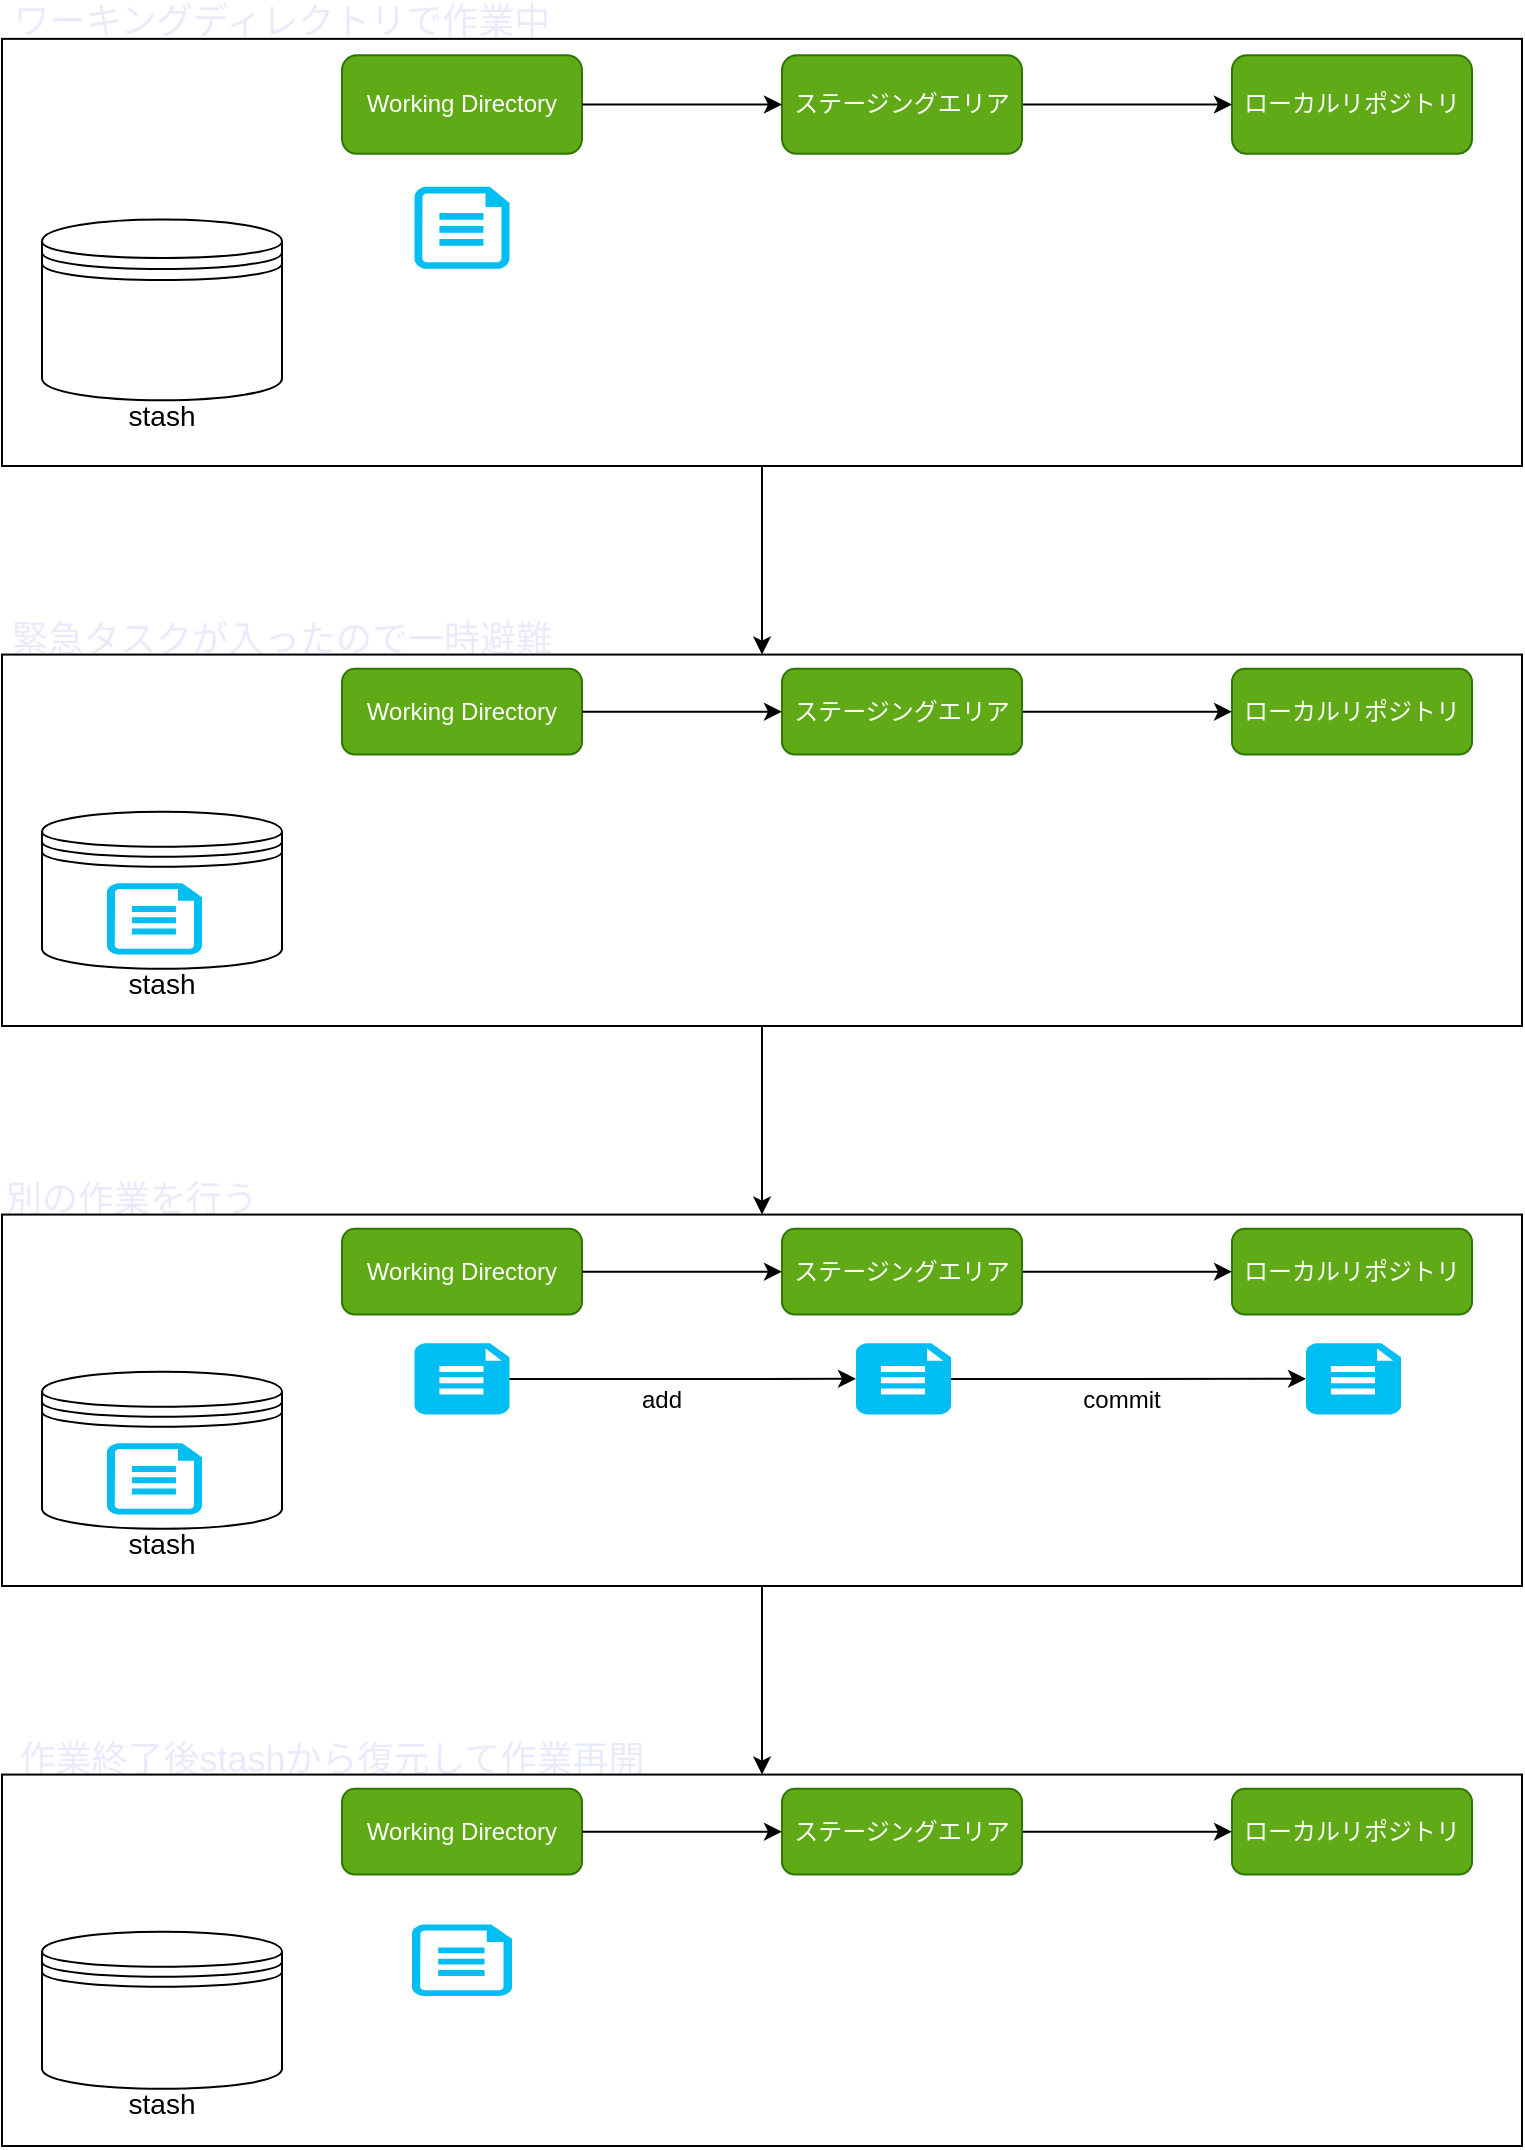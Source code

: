 <mxfile version="14.2.4" type="embed">
    <diagram id="HFOYzEDSNcWWhV1XrvYz" name="ページ1">
        <mxGraphModel dx="1058" dy="2879" grid="1" gridSize="10" guides="1" tooltips="1" connect="1" arrows="1" fold="1" page="1" pageScale="1" pageWidth="850" pageHeight="1100" math="0" shadow="0">
            <root>
                <mxCell id="0"/>
                <mxCell id="1" parent="0"/>
                <mxCell id="mzDGulk_Ein1FyPoWMVL-89" value="" style="group" parent="1" vertex="1" connectable="0">
                    <mxGeometry x="40" y="-1880" width="760" height="200" as="geometry"/>
                </mxCell>
                <mxCell id="mzDGulk_Ein1FyPoWMVL-51" value="&lt;font style=&quot;font-size: 18px&quot; color=&quot;#e9ebfc&quot;&gt;緊急タスクが入ったので一時避難&lt;/font&gt;" style="text;html=1;strokeColor=none;fillColor=none;align=center;verticalAlign=middle;whiteSpace=wrap;rounded=0;" parent="mzDGulk_Ein1FyPoWMVL-89" vertex="1">
                    <mxGeometry width="280" height="14.286" as="geometry"/>
                </mxCell>
                <mxCell id="mzDGulk_Ein1FyPoWMVL-42" value="" style="rounded=0;whiteSpace=wrap;html=1;" parent="mzDGulk_Ein1FyPoWMVL-89" vertex="1">
                    <mxGeometry y="14.286" width="760" height="185.714" as="geometry"/>
                </mxCell>
                <mxCell id="mzDGulk_Ein1FyPoWMVL-43" value="Working Directory" style="rounded=1;whiteSpace=wrap;html=1;fillColor=#60a917;strokeColor=#2D7600;fontColor=#ffffff;" parent="mzDGulk_Ein1FyPoWMVL-89" vertex="1">
                    <mxGeometry x="170" y="21.429" width="120" height="42.857" as="geometry"/>
                </mxCell>
                <mxCell id="mzDGulk_Ein1FyPoWMVL-44" value="ローカルリポジトリ" style="rounded=1;whiteSpace=wrap;html=1;fillColor=#60a917;strokeColor=#2D7600;fontColor=#ffffff;" parent="mzDGulk_Ein1FyPoWMVL-89" vertex="1">
                    <mxGeometry x="615" y="21.429" width="120" height="42.857" as="geometry"/>
                </mxCell>
                <mxCell id="mzDGulk_Ein1FyPoWMVL-45" style="edgeStyle=orthogonalEdgeStyle;rounded=0;orthogonalLoop=1;jettySize=auto;html=1;entryX=0;entryY=0.5;entryDx=0;entryDy=0;" parent="mzDGulk_Ein1FyPoWMVL-89" source="mzDGulk_Ein1FyPoWMVL-46" target="mzDGulk_Ein1FyPoWMVL-44" edge="1">
                    <mxGeometry y="14.286" as="geometry"/>
                </mxCell>
                <mxCell id="mzDGulk_Ein1FyPoWMVL-46" value="ステージングエリア" style="rounded=1;whiteSpace=wrap;html=1;fillColor=#60a917;strokeColor=#2D7600;fontColor=#ffffff;" parent="mzDGulk_Ein1FyPoWMVL-89" vertex="1">
                    <mxGeometry x="390" y="21.429" width="120" height="42.857" as="geometry"/>
                </mxCell>
                <mxCell id="mzDGulk_Ein1FyPoWMVL-47" style="edgeStyle=orthogonalEdgeStyle;rounded=0;orthogonalLoop=1;jettySize=auto;html=1;entryX=0;entryY=0.5;entryDx=0;entryDy=0;" parent="mzDGulk_Ein1FyPoWMVL-89" source="mzDGulk_Ein1FyPoWMVL-43" target="mzDGulk_Ein1FyPoWMVL-46" edge="1">
                    <mxGeometry y="14.286" as="geometry"/>
                </mxCell>
                <mxCell id="mzDGulk_Ein1FyPoWMVL-48" value="" style="shape=datastore;whiteSpace=wrap;html=1;" parent="mzDGulk_Ein1FyPoWMVL-89" vertex="1">
                    <mxGeometry x="20" y="92.857" width="120" height="78.571" as="geometry"/>
                </mxCell>
                <mxCell id="mzDGulk_Ein1FyPoWMVL-50" value="" style="verticalLabelPosition=bottom;html=1;verticalAlign=top;align=center;strokeColor=none;fillColor=#00BEF2;shape=mxgraph.azure.cloud_services_configuration_file;pointerEvents=1;" parent="mzDGulk_Ein1FyPoWMVL-89" vertex="1">
                    <mxGeometry x="52.5" y="128.571" width="47.5" height="35.714" as="geometry"/>
                </mxCell>
                <mxCell id="mzDGulk_Ein1FyPoWMVL-55" value="&lt;font style=&quot;font-size: 14px&quot;&gt;stash&lt;/font&gt;" style="text;html=1;strokeColor=none;fillColor=none;align=center;verticalAlign=middle;whiteSpace=wrap;rounded=0;" parent="mzDGulk_Ein1FyPoWMVL-89" vertex="1">
                    <mxGeometry x="60" y="171.429" width="40" height="14.286" as="geometry"/>
                </mxCell>
                <mxCell id="mzDGulk_Ein1FyPoWMVL-91" value="" style="group" parent="1" vertex="1" connectable="0">
                    <mxGeometry x="40" y="-1600" width="760" height="200" as="geometry"/>
                </mxCell>
                <mxCell id="mzDGulk_Ein1FyPoWMVL-68" value="&lt;span style=&quot;font-size: 18px&quot;&gt;&lt;font color=&quot;#e9ebfc&quot;&gt;別の作業を行う&lt;/font&gt;&lt;/span&gt;" style="text;html=1;strokeColor=none;fillColor=none;align=left;verticalAlign=middle;whiteSpace=wrap;rounded=0;" parent="mzDGulk_Ein1FyPoWMVL-91" vertex="1">
                    <mxGeometry width="280" height="14.286" as="geometry"/>
                </mxCell>
                <mxCell id="mzDGulk_Ein1FyPoWMVL-58" value="" style="rounded=0;whiteSpace=wrap;html=1;" parent="mzDGulk_Ein1FyPoWMVL-91" vertex="1">
                    <mxGeometry y="14.286" width="760" height="185.714" as="geometry"/>
                </mxCell>
                <mxCell id="mzDGulk_Ein1FyPoWMVL-59" value="Working Directory" style="rounded=1;whiteSpace=wrap;html=1;fillColor=#60a917;strokeColor=#2D7600;fontColor=#ffffff;" parent="mzDGulk_Ein1FyPoWMVL-91" vertex="1">
                    <mxGeometry x="170" y="21.429" width="120" height="42.857" as="geometry"/>
                </mxCell>
                <mxCell id="mzDGulk_Ein1FyPoWMVL-60" value="ローカルリポジトリ" style="rounded=1;whiteSpace=wrap;html=1;fillColor=#60a917;strokeColor=#2D7600;fontColor=#ffffff;" parent="mzDGulk_Ein1FyPoWMVL-91" vertex="1">
                    <mxGeometry x="615" y="21.429" width="120" height="42.857" as="geometry"/>
                </mxCell>
                <mxCell id="mzDGulk_Ein1FyPoWMVL-61" style="edgeStyle=orthogonalEdgeStyle;rounded=0;orthogonalLoop=1;jettySize=auto;html=1;entryX=0;entryY=0.5;entryDx=0;entryDy=0;" parent="mzDGulk_Ein1FyPoWMVL-91" source="mzDGulk_Ein1FyPoWMVL-62" target="mzDGulk_Ein1FyPoWMVL-60" edge="1">
                    <mxGeometry y="14.286" as="geometry"/>
                </mxCell>
                <mxCell id="mzDGulk_Ein1FyPoWMVL-62" value="ステージングエリア" style="rounded=1;whiteSpace=wrap;html=1;fillColor=#60a917;strokeColor=#2D7600;fontColor=#ffffff;" parent="mzDGulk_Ein1FyPoWMVL-91" vertex="1">
                    <mxGeometry x="390" y="21.429" width="120" height="42.857" as="geometry"/>
                </mxCell>
                <mxCell id="mzDGulk_Ein1FyPoWMVL-63" style="edgeStyle=orthogonalEdgeStyle;rounded=0;orthogonalLoop=1;jettySize=auto;html=1;entryX=0;entryY=0.5;entryDx=0;entryDy=0;" parent="mzDGulk_Ein1FyPoWMVL-91" source="mzDGulk_Ein1FyPoWMVL-59" target="mzDGulk_Ein1FyPoWMVL-62" edge="1">
                    <mxGeometry y="14.286" as="geometry"/>
                </mxCell>
                <mxCell id="mzDGulk_Ein1FyPoWMVL-64" value="" style="shape=datastore;whiteSpace=wrap;html=1;" parent="mzDGulk_Ein1FyPoWMVL-91" vertex="1">
                    <mxGeometry x="20" y="92.857" width="120" height="78.571" as="geometry"/>
                </mxCell>
                <mxCell id="mzDGulk_Ein1FyPoWMVL-65" value="" style="verticalLabelPosition=bottom;html=1;verticalAlign=top;align=center;strokeColor=none;fillColor=#00BEF2;shape=mxgraph.azure.cloud_services_configuration_file;pointerEvents=1;" parent="mzDGulk_Ein1FyPoWMVL-91" vertex="1">
                    <mxGeometry x="52.5" y="128.571" width="47.5" height="35.714" as="geometry"/>
                </mxCell>
                <mxCell id="mzDGulk_Ein1FyPoWMVL-66" value="&lt;font style=&quot;font-size: 14px&quot;&gt;stash&lt;/font&gt;" style="text;html=1;strokeColor=none;fillColor=none;align=center;verticalAlign=middle;whiteSpace=wrap;rounded=0;" parent="mzDGulk_Ein1FyPoWMVL-91" vertex="1">
                    <mxGeometry x="60" y="171.429" width="40" height="14.286" as="geometry"/>
                </mxCell>
                <mxCell id="mzDGulk_Ein1FyPoWMVL-69" value="&lt;span style=&quot;color: rgba(0 , 0 , 0 , 0) ; font-family: monospace ; font-size: 0px&quot;&gt;%3CmxGraphModel%3E%3Croot%3E%3CmxCell%20id%3D%220%22%2F%3E%3CmxCell%20id%3D%221%22%20parent%3D%220%22%2F%3E%3CmxCell%20id%3D%222%22%20value%3D%22%22%20style%3D%22group%22%20vertex%3D%221%22%20connectable%3D%220%22%20parent%3D%221%22%3E%3CmxGeometry%20x%3D%2240%22%20y%3D%22800%22%20width%3D%22760%22%20height%3D%22260%22%20as%3D%22geometry%22%2F%3E%3C%2FmxCell%3E%3CmxCell%20id%3D%223%22%20value%3D%22%22%20style%3D%22rounded%3D0%3BwhiteSpace%3Dwrap%3Bhtml%3D1%3B%22%20vertex%3D%221%22%20parent%3D%222%22%3E%3CmxGeometry%20width%3D%22760%22%20height%3D%22260%22%20as%3D%22geometry%22%2F%3E%3C%2FmxCell%3E%3CmxCell%20id%3D%224%22%20value%3D%22Working%20Directory%22%20style%3D%22rounded%3D1%3BwhiteSpace%3Dwrap%3Bhtml%3D1%3BfillColor%3D%2360a917%3BstrokeColor%3D%232D7600%3BfontColor%3D%23ffffff%3B%22%20vertex%3D%221%22%20parent%3D%222%22%3E%3CmxGeometry%20x%3D%22170%22%20y%3D%2210%22%20width%3D%22120%22%20height%3D%2260%22%20as%3D%22geometry%22%2F%3E%3C%2FmxCell%3E%3CmxCell%20id%3D%225%22%20value%3D%22%E3%83%AD%E3%83%BC%E3%82%AB%E3%83%AB%E3%83%AA%E3%83%9D%E3%82%B8%E3%83%88%E3%83%AA%22%20style%3D%22rounded%3D1%3BwhiteSpace%3Dwrap%3Bhtml%3D1%3BfillColor%3D%2360a917%3BstrokeColor%3D%232D7600%3BfontColor%3D%23ffffff%3B%22%20vertex%3D%221%22%20parent%3D%222%22%3E%3CmxGeometry%20x%3D%22615%22%20y%3D%2210%22%20width%3D%22120%22%20height%3D%2260%22%20as%3D%22geometry%22%2F%3E%3C%2FmxCell%3E%3CmxCell%20id%3D%226%22%20style%3D%22edgeStyle%3DorthogonalEdgeStyle%3Brounded%3D0%3BorthogonalLoop%3D1%3BjettySize%3Dauto%3Bhtml%3D1%3BentryX%3D0%3BentryY%3D0.5%3BentryDx%3D0%3BentryDy%3D0%3B%22%20edge%3D%221%22%20parent%3D%222%22%20source%3D%227%22%20target%3D%225%22%3E%3CmxGeometry%20as%3D%22geometry%22%2F%3E%3C%2FmxCell%3E%3CmxCell%20id%3D%227%22%20value%3D%22%E3%82%B9%E3%83%86%E3%83%BC%E3%82%B8%E3%83%B3%E3%82%B0%E3%82%A8%E3%83%AA%E3%82%A2%22%20style%3D%22rounded%3D1%3BwhiteSpace%3Dwrap%3Bhtml%3D1%3BfillColor%3D%2360a917%3BstrokeColor%3D%232D7600%3BfontColor%3D%23ffffff%3B%22%20vertex%3D%221%22%20parent%3D%222%22%3E%3CmxGeometry%20x%3D%22390%22%20y%3D%2210%22%20width%3D%22120%22%20height%3D%2260%22%20as%3D%22geometry%22%2F%3E%3C%2FmxCell%3E%3CmxCell%20id%3D%228%22%20style%3D%22edgeStyle%3DorthogonalEdgeStyle%3Brounded%3D0%3BorthogonalLoop%3D1%3BjettySize%3Dauto%3Bhtml%3D1%3BentryX%3D0%3BentryY%3D0.5%3BentryDx%3D0%3BentryDy%3D0%3B%22%20edge%3D%221%22%20parent%3D%222%22%20source%3D%224%22%20target%3D%227%22%3E%3CmxGeometry%20as%3D%22geometry%22%2F%3E%3C%2FmxCell%3E%3CmxCell%20id%3D%229%22%20value%3D%22%22%20style%3D%22shape%3Ddatastore%3BwhiteSpace%3Dwrap%3Bhtml%3D1%3B%22%20vertex%3D%221%22%20parent%3D%222%22%3E%3CmxGeometry%20x%3D%2220%22%20y%3D%22110%22%20width%3D%22120%22%20height%3D%22110%22%20as%3D%22geometry%22%2F%3E%3C%2FmxCell%3E%3CmxCell%20id%3D%2210%22%20value%3D%22%22%20style%3D%22verticalLabelPosition%3Dbottom%3Bhtml%3D1%3BverticalAlign%3Dtop%3Balign%3Dcenter%3BstrokeColor%3Dnone%3BfillColor%3D%2300BEF2%3Bshape%3Dmxgraph.azure.cloud_services_configuration_file%3BpointerEvents%3D1%3B%22%20vertex%3D%221%22%20parent%3D%222%22%3E%3CmxGeometry%20x%3D%2252.5%22%20y%3D%22160%22%20width%3D%2247.5%22%20height%3D%2250%22%20as%3D%22geometry%22%2F%3E%3C%2FmxCell%3E%3CmxCell%20id%3D%2211%22%20value%3D%22%26lt%3Bfont%20style%3D%26quot%3Bfont-size%3A%2014px%26quot%3B%26gt%3Bstash%26lt%3B%2Ffont%26gt%3B%22%20style%3D%22text%3Bhtml%3D1%3BstrokeColor%3Dnone%3BfillColor%3Dnone%3Balign%3Dcenter%3BverticalAlign%3Dmiddle%3BwhiteSpace%3Dwrap%3Brounded%3D0%3B%22%20vertex%3D%221%22%20parent%3D%222%22%3E%3CmxGeometry%20x%3D%2260%22%20y%3D%22220%22%20width%3D%2240%22%20height%3D%2220%22%20as%3D%22geometry%22%2F%3E%3C%2FmxCell%3E%3CmxCell%20id%3D%2212%22%20value%3D%22%22%20style%3D%22verticalLabelPosition%3Dbottom%3Bhtml%3D1%3BverticalAlign%3Dtop%3Balign%3Dcenter%3BstrokeColor%3Dnone%3BfillColor%3D%2300BEF2%3Bshape%3Dmxgraph.azure.file_2%3BpointerEvents%3D1%3B%22%20vertex%3D%221%22%20parent%3D%222%22%3E%3CmxGeometry%20x%3D%22207%22%20y%3D%2290%22%20width%3D%2247.5%22%20height%3D%2250%22%20as%3D%22geometry%22%2F%3E%3C%2FmxCell%3E%3C%2Froot%3E%3C%2FmxGraphModel%3E&lt;/span&gt;" style="verticalLabelPosition=bottom;html=1;verticalAlign=top;align=center;strokeColor=none;fillColor=#00BEF2;shape=mxgraph.azure.file_2;pointerEvents=1;" parent="mzDGulk_Ein1FyPoWMVL-91" vertex="1">
                    <mxGeometry x="206.25" y="78.571" width="47.5" height="35.714" as="geometry"/>
                </mxCell>
                <mxCell id="mzDGulk_Ein1FyPoWMVL-82" value="" style="verticalLabelPosition=bottom;html=1;verticalAlign=top;align=center;strokeColor=none;fillColor=#00BEF2;shape=mxgraph.azure.file_2;pointerEvents=1;" parent="mzDGulk_Ein1FyPoWMVL-91" vertex="1">
                    <mxGeometry x="427" y="78.571" width="47.5" height="35.714" as="geometry"/>
                </mxCell>
                <mxCell id="mzDGulk_Ein1FyPoWMVL-84" style="edgeStyle=orthogonalEdgeStyle;rounded=0;orthogonalLoop=1;jettySize=auto;html=1;entryX=0;entryY=0.5;entryDx=0;entryDy=0;entryPerimeter=0;" parent="mzDGulk_Ein1FyPoWMVL-91" source="mzDGulk_Ein1FyPoWMVL-69" target="mzDGulk_Ein1FyPoWMVL-82" edge="1">
                    <mxGeometry y="14.286" as="geometry"/>
                </mxCell>
                <mxCell id="mzDGulk_Ein1FyPoWMVL-83" value="" style="verticalLabelPosition=bottom;html=1;verticalAlign=top;align=center;strokeColor=none;fillColor=#00BEF2;shape=mxgraph.azure.file_2;pointerEvents=1;" parent="mzDGulk_Ein1FyPoWMVL-91" vertex="1">
                    <mxGeometry x="652" y="78.571" width="47.5" height="35.714" as="geometry"/>
                </mxCell>
                <mxCell id="mzDGulk_Ein1FyPoWMVL-85" style="edgeStyle=orthogonalEdgeStyle;rounded=0;orthogonalLoop=1;jettySize=auto;html=1;entryX=0;entryY=0.5;entryDx=0;entryDy=0;entryPerimeter=0;" parent="mzDGulk_Ein1FyPoWMVL-91" source="mzDGulk_Ein1FyPoWMVL-82" target="mzDGulk_Ein1FyPoWMVL-83" edge="1">
                    <mxGeometry y="14.286" as="geometry"/>
                </mxCell>
                <mxCell id="mzDGulk_Ein1FyPoWMVL-86" value="add" style="text;html=1;strokeColor=none;fillColor=none;align=center;verticalAlign=middle;whiteSpace=wrap;rounded=0;" parent="mzDGulk_Ein1FyPoWMVL-91" vertex="1">
                    <mxGeometry x="310" y="100" width="40" height="14.286" as="geometry"/>
                </mxCell>
                <mxCell id="mzDGulk_Ein1FyPoWMVL-87" value="commit" style="text;html=1;strokeColor=none;fillColor=none;align=center;verticalAlign=middle;whiteSpace=wrap;rounded=0;" parent="mzDGulk_Ein1FyPoWMVL-91" vertex="1">
                    <mxGeometry x="540" y="100" width="40" height="14.286" as="geometry"/>
                </mxCell>
                <mxCell id="mzDGulk_Ein1FyPoWMVL-93" value="" style="group" parent="1" vertex="1" connectable="0">
                    <mxGeometry x="40" y="-1320" width="760" height="200" as="geometry"/>
                </mxCell>
                <mxCell id="mzDGulk_Ein1FyPoWMVL-94" value="&lt;span style=&quot;font-size: 18px&quot;&gt;&lt;font color=&quot;#e9ebfc&quot;&gt;作業終了後stashから復元して作業再開&lt;/font&gt;&lt;/span&gt;" style="text;html=1;strokeColor=none;fillColor=none;align=center;verticalAlign=middle;whiteSpace=wrap;rounded=0;" parent="mzDGulk_Ein1FyPoWMVL-93" vertex="1">
                    <mxGeometry width="330" height="14.29" as="geometry"/>
                </mxCell>
                <mxCell id="mzDGulk_Ein1FyPoWMVL-95" value="" style="rounded=0;whiteSpace=wrap;html=1;" parent="mzDGulk_Ein1FyPoWMVL-93" vertex="1">
                    <mxGeometry y="14.286" width="760" height="185.714" as="geometry"/>
                </mxCell>
                <mxCell id="mzDGulk_Ein1FyPoWMVL-96" value="Working Directory" style="rounded=1;whiteSpace=wrap;html=1;fillColor=#60a917;strokeColor=#2D7600;fontColor=#ffffff;" parent="mzDGulk_Ein1FyPoWMVL-93" vertex="1">
                    <mxGeometry x="170" y="21.429" width="120" height="42.857" as="geometry"/>
                </mxCell>
                <mxCell id="mzDGulk_Ein1FyPoWMVL-97" value="ローカルリポジトリ" style="rounded=1;whiteSpace=wrap;html=1;fillColor=#60a917;strokeColor=#2D7600;fontColor=#ffffff;" parent="mzDGulk_Ein1FyPoWMVL-93" vertex="1">
                    <mxGeometry x="615" y="21.429" width="120" height="42.857" as="geometry"/>
                </mxCell>
                <mxCell id="mzDGulk_Ein1FyPoWMVL-98" style="edgeStyle=orthogonalEdgeStyle;rounded=0;orthogonalLoop=1;jettySize=auto;html=1;entryX=0;entryY=0.5;entryDx=0;entryDy=0;" parent="mzDGulk_Ein1FyPoWMVL-93" source="mzDGulk_Ein1FyPoWMVL-99" target="mzDGulk_Ein1FyPoWMVL-97" edge="1">
                    <mxGeometry y="14.286" as="geometry"/>
                </mxCell>
                <mxCell id="mzDGulk_Ein1FyPoWMVL-99" value="ステージングエリア" style="rounded=1;whiteSpace=wrap;html=1;fillColor=#60a917;strokeColor=#2D7600;fontColor=#ffffff;" parent="mzDGulk_Ein1FyPoWMVL-93" vertex="1">
                    <mxGeometry x="390" y="21.429" width="120" height="42.857" as="geometry"/>
                </mxCell>
                <mxCell id="mzDGulk_Ein1FyPoWMVL-100" style="edgeStyle=orthogonalEdgeStyle;rounded=0;orthogonalLoop=1;jettySize=auto;html=1;entryX=0;entryY=0.5;entryDx=0;entryDy=0;" parent="mzDGulk_Ein1FyPoWMVL-93" source="mzDGulk_Ein1FyPoWMVL-96" target="mzDGulk_Ein1FyPoWMVL-99" edge="1">
                    <mxGeometry y="14.286" as="geometry"/>
                </mxCell>
                <mxCell id="mzDGulk_Ein1FyPoWMVL-101" value="" style="shape=datastore;whiteSpace=wrap;html=1;" parent="mzDGulk_Ein1FyPoWMVL-93" vertex="1">
                    <mxGeometry x="20" y="92.857" width="120" height="78.571" as="geometry"/>
                </mxCell>
                <mxCell id="mzDGulk_Ein1FyPoWMVL-102" value="" style="verticalLabelPosition=bottom;html=1;verticalAlign=top;align=center;strokeColor=none;fillColor=#00BEF2;shape=mxgraph.azure.cloud_services_configuration_file;pointerEvents=1;" parent="mzDGulk_Ein1FyPoWMVL-93" vertex="1">
                    <mxGeometry x="205" y="89.29" width="50" height="35.71" as="geometry"/>
                </mxCell>
                <mxCell id="mzDGulk_Ein1FyPoWMVL-103" value="&lt;font style=&quot;font-size: 14px&quot;&gt;stash&lt;/font&gt;" style="text;html=1;strokeColor=none;fillColor=none;align=center;verticalAlign=middle;whiteSpace=wrap;rounded=0;" parent="mzDGulk_Ein1FyPoWMVL-93" vertex="1">
                    <mxGeometry x="60" y="171.429" width="40" height="14.286" as="geometry"/>
                </mxCell>
                <mxCell id="mzDGulk_Ein1FyPoWMVL-106" style="edgeStyle=orthogonalEdgeStyle;rounded=0;orthogonalLoop=1;jettySize=auto;html=1;entryX=0.5;entryY=0;entryDx=0;entryDy=0;" parent="1" source="mzDGulk_Ein1FyPoWMVL-36" target="mzDGulk_Ein1FyPoWMVL-42" edge="1">
                    <mxGeometry relative="1" as="geometry"/>
                </mxCell>
                <mxCell id="mzDGulk_Ein1FyPoWMVL-108" style="edgeStyle=orthogonalEdgeStyle;rounded=0;orthogonalLoop=1;jettySize=auto;html=1;entryX=0.5;entryY=0;entryDx=0;entryDy=0;" parent="1" source="mzDGulk_Ein1FyPoWMVL-42" target="mzDGulk_Ein1FyPoWMVL-58" edge="1">
                    <mxGeometry relative="1" as="geometry"/>
                </mxCell>
                <mxCell id="mzDGulk_Ein1FyPoWMVL-110" style="edgeStyle=orthogonalEdgeStyle;rounded=0;orthogonalLoop=1;jettySize=auto;html=1;entryX=0.5;entryY=0;entryDx=0;entryDy=0;" parent="1" source="mzDGulk_Ein1FyPoWMVL-58" target="mzDGulk_Ein1FyPoWMVL-95" edge="1">
                    <mxGeometry relative="1" as="geometry"/>
                </mxCell>
                <mxCell id="tM1TD9oUIa5KXP9cTbIn-25" value="" style="group" parent="1" vertex="1" connectable="0">
                    <mxGeometry x="40" y="-2190" width="760" height="230" as="geometry"/>
                </mxCell>
                <mxCell id="mzDGulk_Ein1FyPoWMVL-39" value="&lt;font style=&quot;font-size: 18px&quot; color=&quot;#e9ebfc&quot;&gt;ワーキングディレクトリで作業中&lt;/font&gt;" style="text;html=1;strokeColor=none;fillColor=none;align=center;verticalAlign=middle;whiteSpace=wrap;rounded=0;fontColor=#66FF66;" parent="tM1TD9oUIa5KXP9cTbIn-25" vertex="1">
                    <mxGeometry width="280" height="16.429" as="geometry"/>
                </mxCell>
                <mxCell id="mzDGulk_Ein1FyPoWMVL-36" value="" style="rounded=0;whiteSpace=wrap;html=1;" parent="tM1TD9oUIa5KXP9cTbIn-25" vertex="1">
                    <mxGeometry y="16.429" width="760" height="213.571" as="geometry"/>
                </mxCell>
                <mxCell id="12" value="Working Directory" style="rounded=1;whiteSpace=wrap;html=1;fillColor=#60a917;strokeColor=#2D7600;fontColor=#ffffff;" parent="tM1TD9oUIa5KXP9cTbIn-25" vertex="1">
                    <mxGeometry x="170" y="24.643" width="120" height="49.286" as="geometry"/>
                </mxCell>
                <mxCell id="13" value="ローカルリポジトリ" style="rounded=1;whiteSpace=wrap;html=1;fillColor=#60a917;strokeColor=#2D7600;fontColor=#ffffff;" parent="tM1TD9oUIa5KXP9cTbIn-25" vertex="1">
                    <mxGeometry x="615" y="24.643" width="120" height="49.286" as="geometry"/>
                </mxCell>
                <mxCell id="25" style="edgeStyle=orthogonalEdgeStyle;rounded=0;orthogonalLoop=1;jettySize=auto;html=1;entryX=0;entryY=0.5;entryDx=0;entryDy=0;" parent="tM1TD9oUIa5KXP9cTbIn-25" source="14" target="13" edge="1">
                    <mxGeometry y="16.429" as="geometry"/>
                </mxCell>
                <mxCell id="14" value="ステージングエリア" style="rounded=1;whiteSpace=wrap;html=1;fillColor=#60a917;strokeColor=#2D7600;fontColor=#ffffff;" parent="tM1TD9oUIa5KXP9cTbIn-25" vertex="1">
                    <mxGeometry x="390" y="24.643" width="120" height="49.286" as="geometry"/>
                </mxCell>
                <mxCell id="23" style="edgeStyle=orthogonalEdgeStyle;rounded=0;orthogonalLoop=1;jettySize=auto;html=1;entryX=0;entryY=0.5;entryDx=0;entryDy=0;" parent="tM1TD9oUIa5KXP9cTbIn-25" source="12" target="14" edge="1">
                    <mxGeometry y="16.429" as="geometry"/>
                </mxCell>
                <mxCell id="17" value="" style="shape=datastore;whiteSpace=wrap;html=1;" parent="tM1TD9oUIa5KXP9cTbIn-25" vertex="1">
                    <mxGeometry x="20" y="106.786" width="120" height="90.357" as="geometry"/>
                </mxCell>
                <mxCell id="20" value="" style="verticalLabelPosition=bottom;html=1;verticalAlign=top;align=center;strokeColor=none;fillColor=#00BEF2;shape=mxgraph.azure.cloud_services_configuration_file;pointerEvents=1;" parent="tM1TD9oUIa5KXP9cTbIn-25" vertex="1">
                    <mxGeometry x="206.25" y="90.357" width="47.5" height="41.071" as="geometry"/>
                </mxCell>
                <mxCell id="mzDGulk_Ein1FyPoWMVL-54" value="&lt;font style=&quot;font-size: 14px&quot;&gt;stash&lt;/font&gt;" style="text;html=1;strokeColor=none;fillColor=none;align=center;verticalAlign=middle;whiteSpace=wrap;rounded=0;" parent="tM1TD9oUIa5KXP9cTbIn-25" vertex="1">
                    <mxGeometry x="60" y="197.143" width="40" height="16.429" as="geometry"/>
                </mxCell>
            </root>
        </mxGraphModel>
    </diagram>
</mxfile>